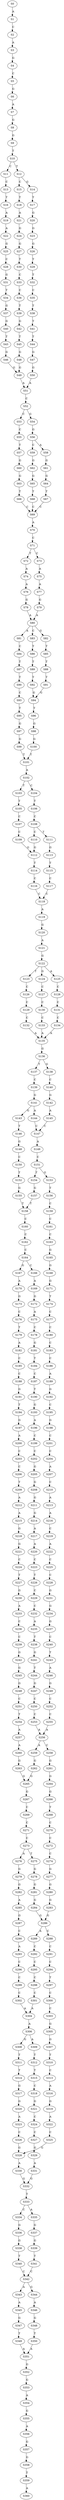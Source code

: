 strict digraph  {
	S0 -> S1 [ label = A ];
	S1 -> S2 [ label = C ];
	S2 -> S3 [ label = A ];
	S3 -> S4 [ label = G ];
	S4 -> S5 [ label = C ];
	S5 -> S6 [ label = G ];
	S6 -> S7 [ label = A ];
	S7 -> S8 [ label = G ];
	S8 -> S9 [ label = G ];
	S9 -> S10 [ label = T ];
	S10 -> S11 [ label = C ];
	S10 -> S12 [ label = T ];
	S11 -> S13 [ label = C ];
	S12 -> S14 [ label = G ];
	S12 -> S15 [ label = C ];
	S13 -> S16 [ label = T ];
	S14 -> S17 [ label = T ];
	S15 -> S18 [ label = T ];
	S16 -> S19 [ label = A ];
	S17 -> S20 [ label = G ];
	S18 -> S21 [ label = A ];
	S19 -> S22 [ label = A ];
	S20 -> S23 [ label = G ];
	S21 -> S24 [ label = G ];
	S22 -> S25 [ label = G ];
	S23 -> S26 [ label = G ];
	S24 -> S27 [ label = G ];
	S25 -> S28 [ label = C ];
	S26 -> S29 [ label = T ];
	S27 -> S30 [ label = T ];
	S28 -> S31 [ label = G ];
	S29 -> S32 [ label = T ];
	S30 -> S33 [ label = C ];
	S31 -> S34 [ label = T ];
	S32 -> S35 [ label = C ];
	S33 -> S36 [ label = C ];
	S34 -> S37 [ label = G ];
	S35 -> S38 [ label = T ];
	S36 -> S39 [ label = T ];
	S37 -> S40 [ label = G ];
	S38 -> S41 [ label = T ];
	S39 -> S42 [ label = G ];
	S40 -> S43 [ label = T ];
	S41 -> S44 [ label = T ];
	S42 -> S45 [ label = T ];
	S43 -> S46 [ label = G ];
	S44 -> S47 [ label = G ];
	S45 -> S48 [ label = G ];
	S46 -> S49 [ label = G ];
	S47 -> S50 [ label = G ];
	S48 -> S49 [ label = G ];
	S49 -> S51 [ label = A ];
	S50 -> S51 [ label = A ];
	S51 -> S52 [ label = C ];
	S52 -> S53 [ label = C ];
	S52 -> S54 [ label = G ];
	S53 -> S55 [ label = C ];
	S54 -> S56 [ label = G ];
	S55 -> S57 [ label = T ];
	S56 -> S58 [ label = A ];
	S56 -> S59 [ label = C ];
	S57 -> S60 [ label = G ];
	S58 -> S61 [ label = G ];
	S59 -> S62 [ label = G ];
	S60 -> S63 [ label = G ];
	S61 -> S64 [ label = G ];
	S62 -> S65 [ label = G ];
	S63 -> S66 [ label = T ];
	S64 -> S67 [ label = T ];
	S65 -> S68 [ label = T ];
	S66 -> S69 [ label = C ];
	S67 -> S69 [ label = C ];
	S68 -> S69 [ label = C ];
	S69 -> S70 [ label = A ];
	S70 -> S71 [ label = C ];
	S71 -> S72 [ label = T ];
	S71 -> S73 [ label = C ];
	S72 -> S74 [ label = A ];
	S73 -> S75 [ label = A ];
	S74 -> S76 [ label = A ];
	S75 -> S77 [ label = A ];
	S76 -> S78 [ label = G ];
	S77 -> S79 [ label = G ];
	S78 -> S80 [ label = A ];
	S79 -> S80 [ label = A ];
	S80 -> S81 [ label = A ];
	S80 -> S82 [ label = G ];
	S80 -> S83 [ label = C ];
	S81 -> S84 [ label = C ];
	S82 -> S85 [ label = T ];
	S83 -> S86 [ label = T ];
	S84 -> S87 [ label = T ];
	S85 -> S88 [ label = T ];
	S86 -> S89 [ label = T ];
	S87 -> S90 [ label = T ];
	S88 -> S91 [ label = T ];
	S89 -> S92 [ label = T ];
	S90 -> S93 [ label = C ];
	S91 -> S94 [ label = G ];
	S92 -> S94 [ label = G ];
	S93 -> S95 [ label = T ];
	S94 -> S96 [ label = T ];
	S95 -> S97 [ label = G ];
	S96 -> S98 [ label = G ];
	S97 -> S99 [ label = G ];
	S98 -> S100 [ label = G ];
	S99 -> S101 [ label = T ];
	S100 -> S101 [ label = T ];
	S101 -> S102 [ label = A ];
	S102 -> S103 [ label = T ];
	S102 -> S104 [ label = C ];
	S103 -> S105 [ label = T ];
	S104 -> S106 [ label = T ];
	S105 -> S107 [ label = C ];
	S106 -> S108 [ label = C ];
	S107 -> S109 [ label = C ];
	S108 -> S110 [ label = C ];
	S108 -> S111 [ label = T ];
	S109 -> S112 [ label = G ];
	S110 -> S112 [ label = G ];
	S111 -> S113 [ label = G ];
	S112 -> S114 [ label = T ];
	S113 -> S115 [ label = T ];
	S114 -> S116 [ label = C ];
	S115 -> S117 [ label = C ];
	S116 -> S118 [ label = C ];
	S117 -> S118 [ label = C ];
	S118 -> S119 [ label = A ];
	S119 -> S120 [ label = G ];
	S120 -> S121 [ label = A ];
	S121 -> S122 [ label = G ];
	S122 -> S123 [ label = T ];
	S122 -> S124 [ label = G ];
	S122 -> S125 [ label = A ];
	S123 -> S126 [ label = C ];
	S124 -> S127 [ label = C ];
	S125 -> S128 [ label = C ];
	S126 -> S129 [ label = C ];
	S127 -> S130 [ label = C ];
	S128 -> S131 [ label = C ];
	S129 -> S132 [ label = C ];
	S130 -> S133 [ label = C ];
	S131 -> S134 [ label = C ];
	S132 -> S135 [ label = A ];
	S133 -> S135 [ label = A ];
	S134 -> S135 [ label = A ];
	S135 -> S136 [ label = G ];
	S136 -> S137 [ label = T ];
	S136 -> S138 [ label = G ];
	S137 -> S139 [ label = C ];
	S138 -> S140 [ label = C ];
	S139 -> S141 [ label = G ];
	S140 -> S142 [ label = G ];
	S141 -> S143 [ label = G ];
	S141 -> S144 [ label = A ];
	S142 -> S145 [ label = A ];
	S143 -> S146 [ label = T ];
	S144 -> S147 [ label = C ];
	S145 -> S147 [ label = C ];
	S146 -> S148 [ label = G ];
	S147 -> S149 [ label = A ];
	S148 -> S150 [ label = C ];
	S149 -> S151 [ label = C ];
	S150 -> S152 [ label = T ];
	S151 -> S153 [ label = G ];
	S151 -> S154 [ label = T ];
	S152 -> S155 [ label = G ];
	S153 -> S156 [ label = T ];
	S154 -> S157 [ label = G ];
	S155 -> S158 [ label = T ];
	S156 -> S159 [ label = C ];
	S157 -> S158 [ label = T ];
	S158 -> S160 [ label = C ];
	S159 -> S161 [ label = C ];
	S160 -> S162 [ label = C ];
	S161 -> S163 [ label = C ];
	S162 -> S164 [ label = C ];
	S163 -> S165 [ label = G ];
	S164 -> S166 [ label = C ];
	S164 -> S167 [ label = G ];
	S165 -> S168 [ label = G ];
	S166 -> S169 [ label = A ];
	S167 -> S170 [ label = A ];
	S168 -> S171 [ label = G ];
	S169 -> S172 [ label = G ];
	S170 -> S173 [ label = G ];
	S171 -> S174 [ label = T ];
	S172 -> S175 [ label = A ];
	S173 -> S176 [ label = C ];
	S174 -> S177 [ label = C ];
	S175 -> S178 [ label = C ];
	S176 -> S179 [ label = T ];
	S177 -> S180 [ label = C ];
	S178 -> S181 [ label = G ];
	S179 -> S182 [ label = A ];
	S180 -> S183 [ label = C ];
	S181 -> S184 [ label = T ];
	S182 -> S185 [ label = C ];
	S183 -> S186 [ label = C ];
	S184 -> S187 [ label = C ];
	S185 -> S188 [ label = C ];
	S186 -> S189 [ label = A ];
	S187 -> S190 [ label = T ];
	S188 -> S191 [ label = G ];
	S189 -> S192 [ label = G ];
	S190 -> S193 [ label = G ];
	S191 -> S194 [ label = T ];
	S192 -> S195 [ label = C ];
	S193 -> S196 [ label = A ];
	S194 -> S197 [ label = G ];
	S195 -> S198 [ label = G ];
	S196 -> S199 [ label = C ];
	S197 -> S200 [ label = A ];
	S198 -> S201 [ label = C ];
	S199 -> S202 [ label = C ];
	S200 -> S203 [ label = C ];
	S201 -> S204 [ label = C ];
	S202 -> S205 [ label = G ];
	S203 -> S206 [ label = C ];
	S204 -> S207 [ label = A ];
	S205 -> S208 [ label = G ];
	S206 -> S209 [ label = T ];
	S207 -> S210 [ label = C ];
	S208 -> S211 [ label = G ];
	S209 -> S212 [ label = A ];
	S210 -> S213 [ label = A ];
	S211 -> S214 [ label = G ];
	S212 -> S215 [ label = A ];
	S213 -> S216 [ label = A ];
	S214 -> S217 [ label = A ];
	S215 -> S218 [ label = G ];
	S216 -> S219 [ label = C ];
	S217 -> S220 [ label = A ];
	S218 -> S221 [ label = G ];
	S219 -> S222 [ label = A ];
	S220 -> S223 [ label = C ];
	S221 -> S224 [ label = C ];
	S222 -> S225 [ label = C ];
	S223 -> S226 [ label = T ];
	S224 -> S227 [ label = T ];
	S225 -> S228 [ label = C ];
	S226 -> S229 [ label = C ];
	S227 -> S230 [ label = G ];
	S228 -> S231 [ label = G ];
	S229 -> S232 [ label = C ];
	S230 -> S233 [ label = A ];
	S231 -> S234 [ label = G ];
	S232 -> S235 [ label = A ];
	S233 -> S236 [ label = C ];
	S234 -> S237 [ label = G ];
	S235 -> S238 [ label = T ];
	S236 -> S239 [ label = C ];
	S237 -> S240 [ label = C ];
	S238 -> S241 [ label = G ];
	S239 -> S242 [ label = G ];
	S240 -> S243 [ label = T ];
	S241 -> S244 [ label = T ];
	S242 -> S245 [ label = G ];
	S243 -> S246 [ label = A ];
	S244 -> S247 [ label = G ];
	S245 -> S248 [ label = G ];
	S246 -> S249 [ label = G ];
	S247 -> S250 [ label = C ];
	S248 -> S251 [ label = C ];
	S249 -> S252 [ label = C ];
	S250 -> S253 [ label = C ];
	S251 -> S254 [ label = T ];
	S252 -> S255 [ label = C ];
	S253 -> S256 [ label = A ];
	S254 -> S257 [ label = A ];
	S255 -> S256 [ label = A ];
	S256 -> S258 [ label = C ];
	S256 -> S259 [ label = A ];
	S257 -> S260 [ label = A ];
	S258 -> S261 [ label = G ];
	S259 -> S262 [ label = G ];
	S260 -> S263 [ label = G ];
	S261 -> S264 [ label = G ];
	S262 -> S265 [ label = G ];
	S263 -> S265 [ label = G ];
	S264 -> S266 [ label = G ];
	S265 -> S267 [ label = G ];
	S266 -> S268 [ label = T ];
	S267 -> S269 [ label = C ];
	S268 -> S270 [ label = C ];
	S269 -> S271 [ label = C ];
	S270 -> S272 [ label = C ];
	S271 -> S273 [ label = C ];
	S272 -> S274 [ label = C ];
	S273 -> S275 [ label = T ];
	S273 -> S276 [ label = A ];
	S274 -> S277 [ label = G ];
	S275 -> S278 [ label = G ];
	S276 -> S279 [ label = G ];
	S277 -> S280 [ label = G ];
	S278 -> S281 [ label = G ];
	S279 -> S282 [ label = G ];
	S280 -> S283 [ label = G ];
	S281 -> S284 [ label = G ];
	S282 -> S285 [ label = A ];
	S283 -> S286 [ label = G ];
	S284 -> S286 [ label = G ];
	S285 -> S287 [ label = G ];
	S286 -> S288 [ label = C ];
	S286 -> S289 [ label = A ];
	S287 -> S290 [ label = C ];
	S288 -> S291 [ label = C ];
	S289 -> S292 [ label = C ];
	S290 -> S293 [ label = A ];
	S291 -> S294 [ label = C ];
	S292 -> S295 [ label = C ];
	S293 -> S296 [ label = C ];
	S294 -> S297 [ label = T ];
	S295 -> S298 [ label = C ];
	S296 -> S299 [ label = C ];
	S297 -> S300 [ label = C ];
	S298 -> S301 [ label = C ];
	S299 -> S302 [ label = C ];
	S300 -> S303 [ label = C ];
	S301 -> S304 [ label = A ];
	S302 -> S304 [ label = A ];
	S303 -> S305 [ label = G ];
	S304 -> S306 [ label = A ];
	S305 -> S307 [ label = G ];
	S306 -> S308 [ label = G ];
	S306 -> S309 [ label = A ];
	S307 -> S310 [ label = T ];
	S308 -> S311 [ label = T ];
	S309 -> S312 [ label = T ];
	S310 -> S313 [ label = C ];
	S311 -> S314 [ label = T ];
	S312 -> S315 [ label = T ];
	S313 -> S316 [ label = A ];
	S314 -> S317 [ label = G ];
	S315 -> S318 [ label = C ];
	S316 -> S319 [ label = G ];
	S317 -> S320 [ label = G ];
	S318 -> S321 [ label = G ];
	S319 -> S322 [ label = A ];
	S320 -> S323 [ label = A ];
	S321 -> S324 [ label = C ];
	S322 -> S325 [ label = C ];
	S323 -> S326 [ label = C ];
	S324 -> S327 [ label = C ];
	S325 -> S328 [ label = G ];
	S326 -> S328 [ label = G ];
	S327 -> S329 [ label = G ];
	S328 -> S330 [ label = A ];
	S329 -> S331 [ label = A ];
	S330 -> S332 [ label = G ];
	S331 -> S332 [ label = G ];
	S332 -> S333 [ label = T ];
	S333 -> S334 [ label = C ];
	S333 -> S335 [ label = A ];
	S334 -> S336 [ label = G ];
	S335 -> S337 [ label = G ];
	S336 -> S338 [ label = G ];
	S337 -> S339 [ label = G ];
	S338 -> S340 [ label = T ];
	S339 -> S341 [ label = T ];
	S340 -> S342 [ label = C ];
	S341 -> S342 [ label = C ];
	S342 -> S343 [ label = A ];
	S342 -> S344 [ label = G ];
	S343 -> S345 [ label = A ];
	S344 -> S346 [ label = A ];
	S345 -> S347 [ label = G ];
	S346 -> S348 [ label = G ];
	S347 -> S349 [ label = T ];
	S348 -> S350 [ label = T ];
	S349 -> S351 [ label = A ];
	S350 -> S351 [ label = A ];
	S351 -> S352 [ label = G ];
	S352 -> S353 [ label = G ];
	S353 -> S354 [ label = A ];
	S354 -> S355 [ label = G ];
	S355 -> S356 [ label = A ];
	S356 -> S357 [ label = G ];
	S357 -> S358 [ label = G ];
	S358 -> S359 [ label = T ];
	S359 -> S360 [ label = A ];
}
